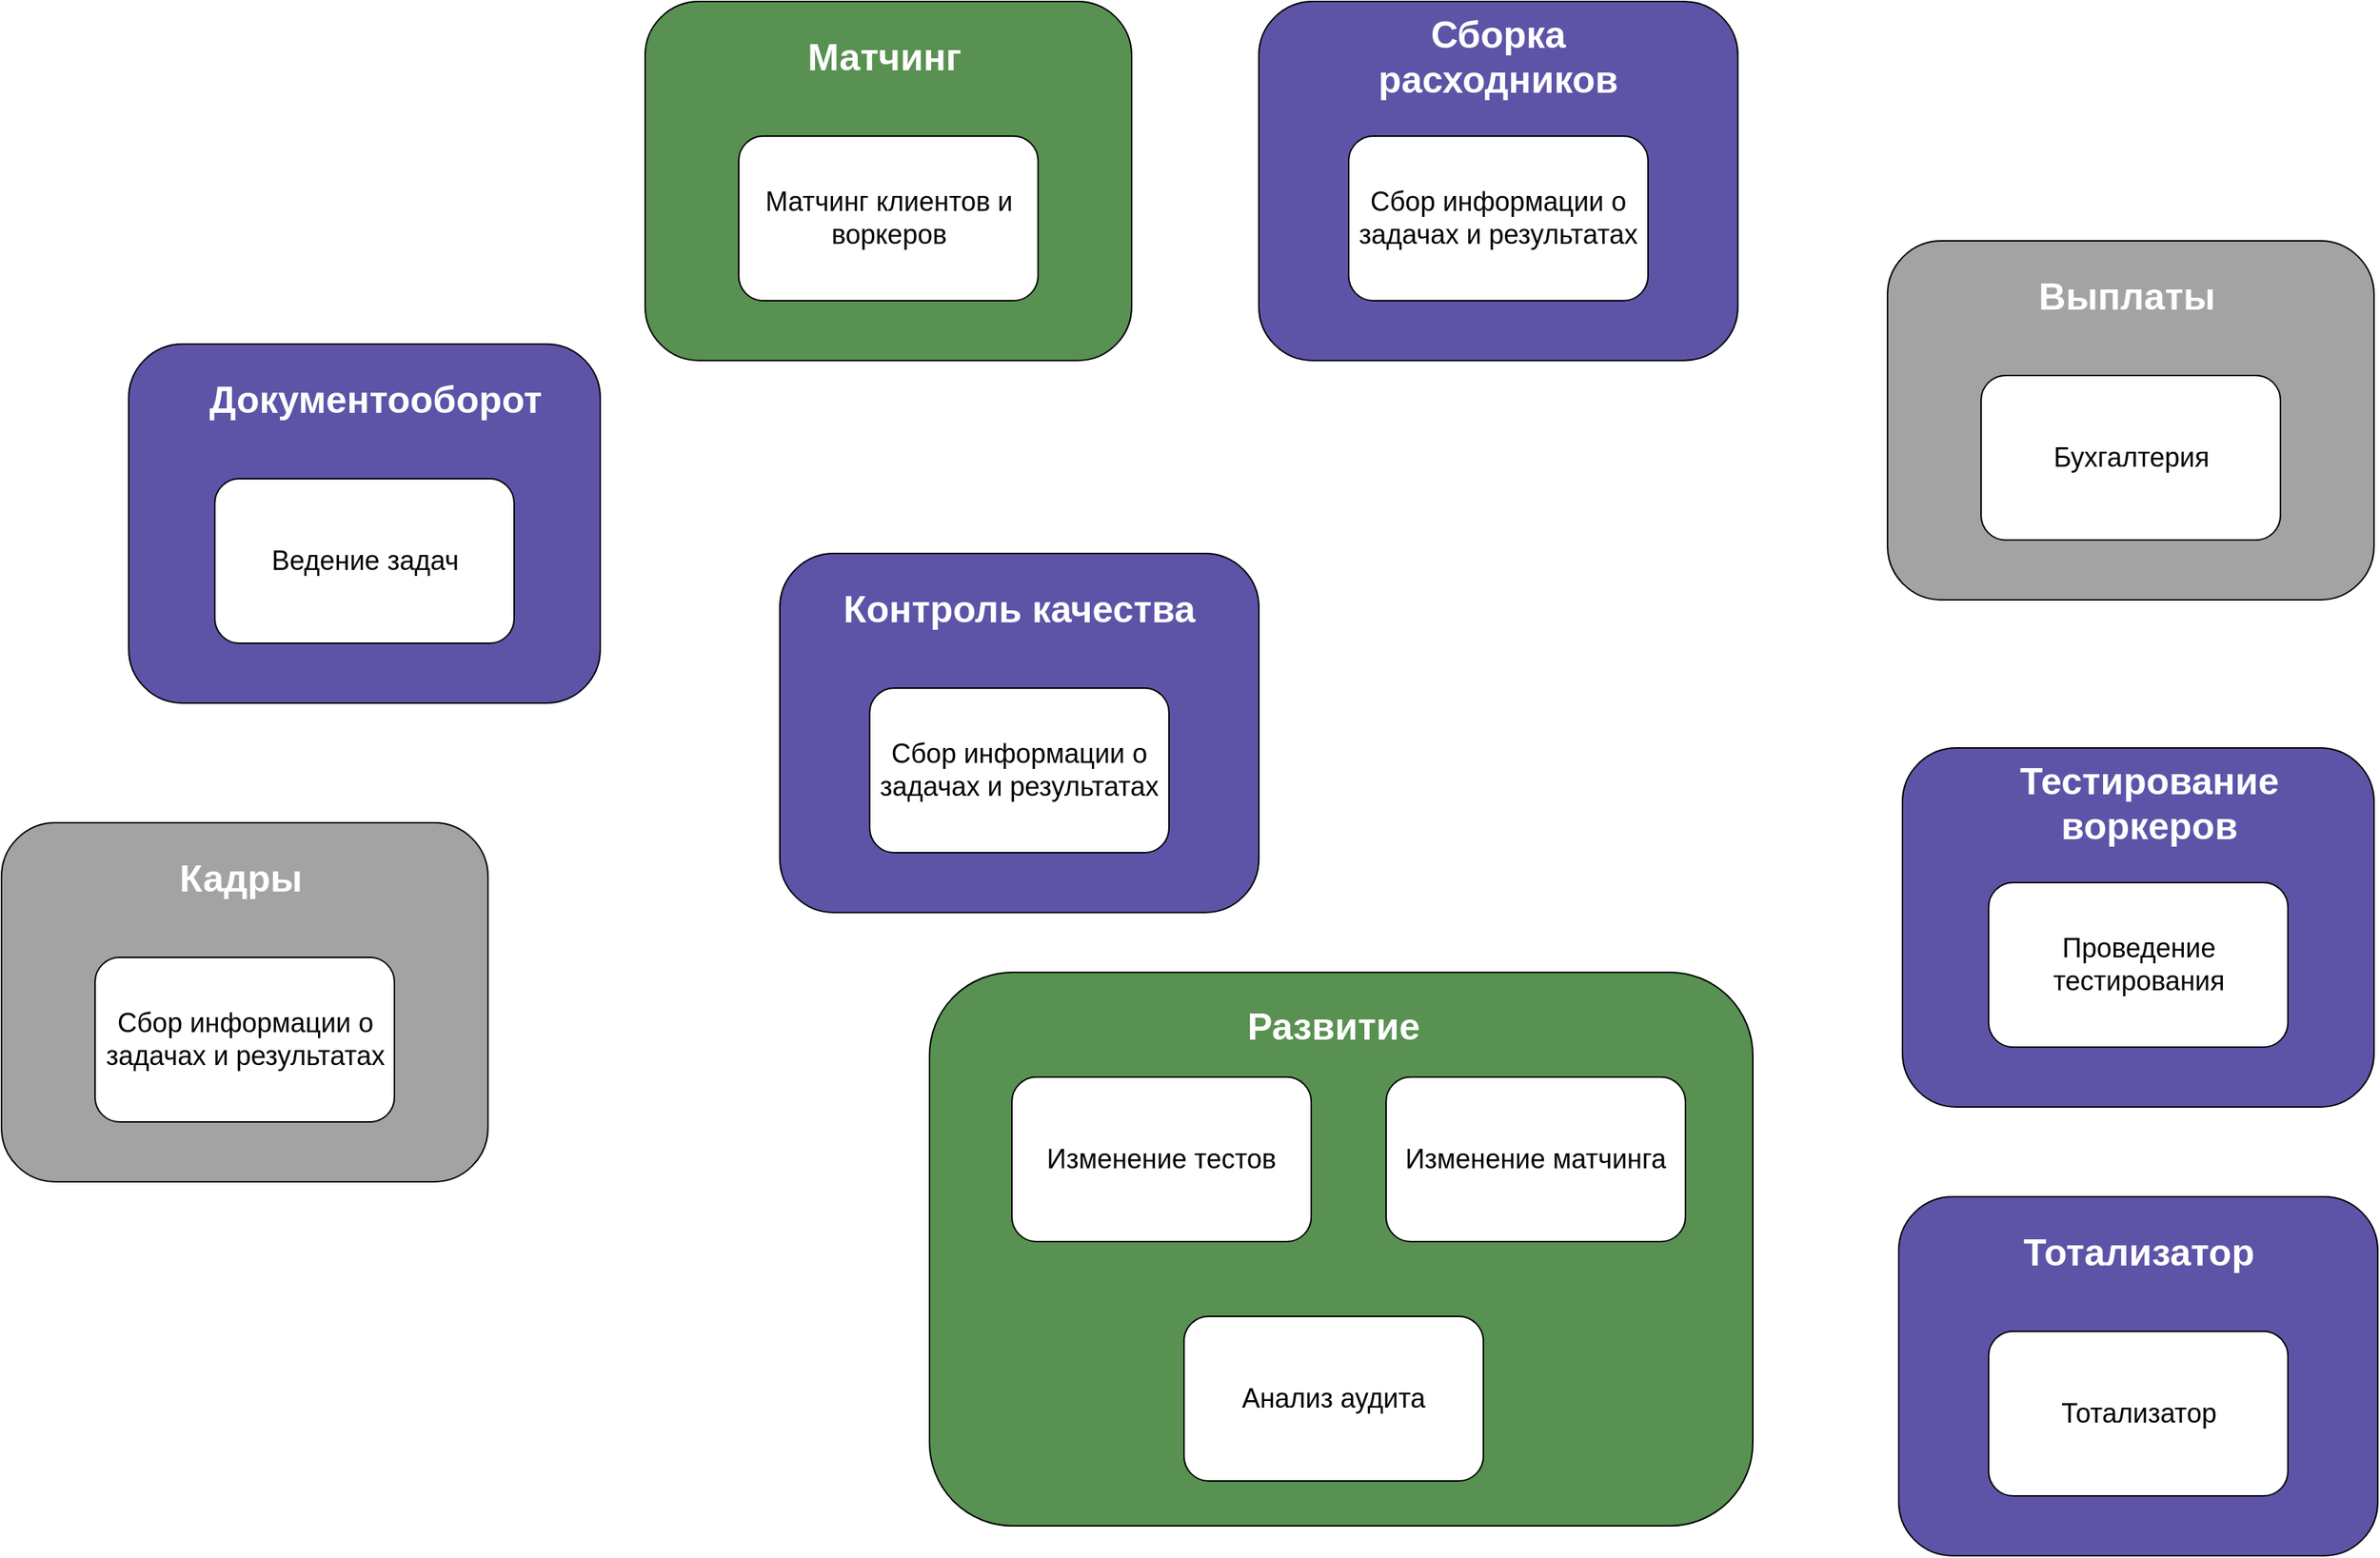 <mxfile version="24.6.1" type="device">
  <diagram name="Page-1" id="wDBdlok4owlG9jAOKffC">
    <mxGraphModel dx="3661" dy="1118" grid="1" gridSize="10" guides="1" tooltips="1" connect="1" arrows="1" fold="1" page="1" pageScale="1" pageWidth="1169" pageHeight="827" math="0" shadow="0">
      <root>
        <mxCell id="0" />
        <mxCell id="1" parent="0" />
        <mxCell id="ZhQ0MyFdHs8SbyfFVafv-2" value="" style="rounded=1;whiteSpace=wrap;html=1;fillColor=#589151;" vertex="1" parent="1">
          <mxGeometry x="220" y="700" width="550" height="370" as="geometry" />
        </mxCell>
        <mxCell id="ZhQ0MyFdHs8SbyfFVafv-4" value="" style="rounded=1;whiteSpace=wrap;html=1;fillColor=#5D54A8;" vertex="1" parent="1">
          <mxGeometry x="120" y="420" width="320" height="240" as="geometry" />
        </mxCell>
        <mxCell id="ZhQ0MyFdHs8SbyfFVafv-9" value="" style="rounded=1;whiteSpace=wrap;html=1;fillColor=#A3A3A3;" vertex="1" parent="1">
          <mxGeometry x="-400" y="600" width="325" height="240" as="geometry" />
        </mxCell>
        <mxCell id="ZhQ0MyFdHs8SbyfFVafv-10" value="&lt;font style=&quot;font-size: 18px;&quot;&gt;Изменение тестов&lt;/font&gt;" style="rounded=1;whiteSpace=wrap;html=1;" vertex="1" parent="1">
          <mxGeometry x="275" y="770" width="200" height="110" as="geometry" />
        </mxCell>
        <mxCell id="ZhQ0MyFdHs8SbyfFVafv-11" value="&lt;font style=&quot;font-size: 18px;&quot;&gt;Изменение матчинга&lt;/font&gt;" style="rounded=1;whiteSpace=wrap;html=1;" vertex="1" parent="1">
          <mxGeometry x="525" y="770" width="200" height="110" as="geometry" />
        </mxCell>
        <mxCell id="ZhQ0MyFdHs8SbyfFVafv-12" value="&lt;b&gt;&lt;font color=&quot;#ffffff&quot; style=&quot;font-size: 25px;&quot;&gt;Развитие&lt;/font&gt;&lt;/b&gt;" style="text;html=1;align=center;verticalAlign=middle;whiteSpace=wrap;rounded=0;" vertex="1" parent="1">
          <mxGeometry x="380" y="720" width="220" height="30" as="geometry" />
        </mxCell>
        <mxCell id="ZhQ0MyFdHs8SbyfFVafv-13" value="" style="rounded=1;whiteSpace=wrap;html=1;fillColor=#5D54A8;" vertex="1" parent="1">
          <mxGeometry x="870" y="550" width="315" height="240" as="geometry" />
        </mxCell>
        <mxCell id="ZhQ0MyFdHs8SbyfFVafv-14" value="&lt;font style=&quot;font-size: 18px;&quot;&gt;Проведение тестирования&lt;/font&gt;" style="rounded=1;whiteSpace=wrap;html=1;" vertex="1" parent="1">
          <mxGeometry x="927.5" y="640" width="200" height="110" as="geometry" />
        </mxCell>
        <mxCell id="ZhQ0MyFdHs8SbyfFVafv-16" value="&lt;b&gt;&lt;font color=&quot;#ffffff&quot; style=&quot;font-size: 25px;&quot;&gt;Тестирование воркеров&lt;/font&gt;&lt;/b&gt;" style="text;html=1;align=center;verticalAlign=middle;whiteSpace=wrap;rounded=0;" vertex="1" parent="1">
          <mxGeometry x="915" y="571" width="240" height="30" as="geometry" />
        </mxCell>
        <mxCell id="ZhQ0MyFdHs8SbyfFVafv-18" value="&lt;font style=&quot;font-size: 18px;&quot;&gt;Анализ аудита&lt;/font&gt;" style="rounded=1;whiteSpace=wrap;html=1;" vertex="1" parent="1">
          <mxGeometry x="390" y="930" width="200" height="110" as="geometry" />
        </mxCell>
        <mxCell id="ZhQ0MyFdHs8SbyfFVafv-19" value="&lt;font color=&quot;#ffffff&quot;&gt;&lt;span style=&quot;font-size: 25px;&quot;&gt;&lt;b&gt;Контроль качества&lt;/b&gt;&lt;/span&gt;&lt;/font&gt;" style="text;html=1;align=center;verticalAlign=middle;whiteSpace=wrap;rounded=0;" vertex="1" parent="1">
          <mxGeometry x="160" y="441" width="240" height="30" as="geometry" />
        </mxCell>
        <mxCell id="ZhQ0MyFdHs8SbyfFVafv-20" value="&lt;font style=&quot;font-size: 18px;&quot;&gt;Сбор информации о задачах и результатах&lt;/font&gt;" style="rounded=1;whiteSpace=wrap;html=1;" vertex="1" parent="1">
          <mxGeometry x="180" y="510" width="200" height="110" as="geometry" />
        </mxCell>
        <mxCell id="ZhQ0MyFdHs8SbyfFVafv-21" value="&lt;font color=&quot;#ffffff&quot;&gt;&lt;span style=&quot;font-size: 25px;&quot;&gt;&lt;b&gt;Кадры&lt;/b&gt;&lt;/span&gt;&lt;/font&gt;" style="text;html=1;align=center;verticalAlign=middle;whiteSpace=wrap;rounded=0;" vertex="1" parent="1">
          <mxGeometry x="-360" y="621" width="240" height="30" as="geometry" />
        </mxCell>
        <mxCell id="ZhQ0MyFdHs8SbyfFVafv-22" value="&lt;font style=&quot;font-size: 18px;&quot;&gt;Сбор информации о задачах и результатах&lt;/font&gt;" style="rounded=1;whiteSpace=wrap;html=1;" vertex="1" parent="1">
          <mxGeometry x="-337.5" y="690" width="200" height="110" as="geometry" />
        </mxCell>
        <mxCell id="ZhQ0MyFdHs8SbyfFVafv-23" value="" style="rounded=1;whiteSpace=wrap;html=1;fillColor=#589151;" vertex="1" parent="1">
          <mxGeometry x="30" y="51" width="325" height="240" as="geometry" />
        </mxCell>
        <mxCell id="ZhQ0MyFdHs8SbyfFVafv-24" value="&lt;font color=&quot;#ffffff&quot;&gt;&lt;span style=&quot;font-size: 25px;&quot;&gt;&lt;b&gt;Матчинг&lt;/b&gt;&lt;/span&gt;&lt;/font&gt;" style="text;html=1;align=center;verticalAlign=middle;whiteSpace=wrap;rounded=0;" vertex="1" parent="1">
          <mxGeometry x="70" y="72" width="240" height="30" as="geometry" />
        </mxCell>
        <mxCell id="ZhQ0MyFdHs8SbyfFVafv-25" value="&lt;font style=&quot;font-size: 18px;&quot;&gt;Матчинг клиентов и воркеров&lt;/font&gt;" style="rounded=1;whiteSpace=wrap;html=1;" vertex="1" parent="1">
          <mxGeometry x="92.5" y="141" width="200" height="110" as="geometry" />
        </mxCell>
        <mxCell id="ZhQ0MyFdHs8SbyfFVafv-26" value="" style="rounded=1;whiteSpace=wrap;html=1;fillColor=#5D54A8;" vertex="1" parent="1">
          <mxGeometry x="867.5" y="850" width="320" height="240" as="geometry" />
        </mxCell>
        <mxCell id="ZhQ0MyFdHs8SbyfFVafv-27" value="&lt;font color=&quot;#ffffff&quot;&gt;&lt;span style=&quot;font-size: 25px;&quot;&gt;&lt;b&gt;Тотализатор&lt;/b&gt;&lt;/span&gt;&lt;/font&gt;" style="text;html=1;align=center;verticalAlign=middle;whiteSpace=wrap;rounded=0;" vertex="1" parent="1">
          <mxGeometry x="907.5" y="871" width="240" height="30" as="geometry" />
        </mxCell>
        <mxCell id="ZhQ0MyFdHs8SbyfFVafv-28" value="&lt;font style=&quot;font-size: 18px;&quot;&gt;Тотализатор&lt;/font&gt;" style="rounded=1;whiteSpace=wrap;html=1;" vertex="1" parent="1">
          <mxGeometry x="927.5" y="940" width="200" height="110" as="geometry" />
        </mxCell>
        <mxCell id="ZhQ0MyFdHs8SbyfFVafv-29" value="" style="rounded=1;whiteSpace=wrap;html=1;fillColor=#A3A3A3;" vertex="1" parent="1">
          <mxGeometry x="860" y="211" width="325" height="240" as="geometry" />
        </mxCell>
        <mxCell id="ZhQ0MyFdHs8SbyfFVafv-30" value="&lt;font color=&quot;#ffffff&quot;&gt;&lt;span style=&quot;font-size: 25px;&quot;&gt;&lt;b&gt;Выплаты&lt;/b&gt;&lt;/span&gt;&lt;/font&gt;" style="text;html=1;align=center;verticalAlign=middle;whiteSpace=wrap;rounded=0;" vertex="1" parent="1">
          <mxGeometry x="900" y="232" width="240" height="30" as="geometry" />
        </mxCell>
        <mxCell id="ZhQ0MyFdHs8SbyfFVafv-31" value="&lt;font style=&quot;font-size: 18px;&quot;&gt;Бухгалтерия&lt;/font&gt;" style="rounded=1;whiteSpace=wrap;html=1;" vertex="1" parent="1">
          <mxGeometry x="922.5" y="301" width="200" height="110" as="geometry" />
        </mxCell>
        <mxCell id="ZhQ0MyFdHs8SbyfFVafv-32" value="" style="rounded=1;whiteSpace=wrap;html=1;fillColor=#5D54A8;" vertex="1" parent="1">
          <mxGeometry x="440" y="51" width="320" height="240" as="geometry" />
        </mxCell>
        <mxCell id="ZhQ0MyFdHs8SbyfFVafv-33" value="&lt;font color=&quot;#ffffff&quot;&gt;&lt;span style=&quot;font-size: 25px;&quot;&gt;&lt;b&gt;Сборка расходников&lt;/b&gt;&lt;/span&gt;&lt;/font&gt;" style="text;html=1;align=center;verticalAlign=middle;whiteSpace=wrap;rounded=0;" vertex="1" parent="1">
          <mxGeometry x="480" y="72" width="240" height="30" as="geometry" />
        </mxCell>
        <mxCell id="ZhQ0MyFdHs8SbyfFVafv-34" value="&lt;font style=&quot;font-size: 18px;&quot;&gt;Сбор информации о задачах и результатах&lt;/font&gt;" style="rounded=1;whiteSpace=wrap;html=1;" vertex="1" parent="1">
          <mxGeometry x="500" y="141" width="200" height="110" as="geometry" />
        </mxCell>
        <mxCell id="ZhQ0MyFdHs8SbyfFVafv-35" value="" style="rounded=1;whiteSpace=wrap;html=1;fillColor=#5D54A8;" vertex="1" parent="1">
          <mxGeometry x="-315" y="280" width="315" height="240" as="geometry" />
        </mxCell>
        <mxCell id="ZhQ0MyFdHs8SbyfFVafv-36" value="&lt;font style=&quot;font-size: 18px;&quot;&gt;Ведение задач&lt;/font&gt;" style="rounded=1;whiteSpace=wrap;html=1;" vertex="1" parent="1">
          <mxGeometry x="-257.5" y="370" width="200" height="110" as="geometry" />
        </mxCell>
        <mxCell id="ZhQ0MyFdHs8SbyfFVafv-37" value="&lt;b&gt;&lt;font color=&quot;#ffffff&quot; style=&quot;font-size: 25px;&quot;&gt;Документооборот&lt;/font&gt;&lt;/b&gt;" style="text;html=1;align=center;verticalAlign=middle;whiteSpace=wrap;rounded=0;" vertex="1" parent="1">
          <mxGeometry x="-270" y="301" width="240" height="30" as="geometry" />
        </mxCell>
      </root>
    </mxGraphModel>
  </diagram>
</mxfile>
